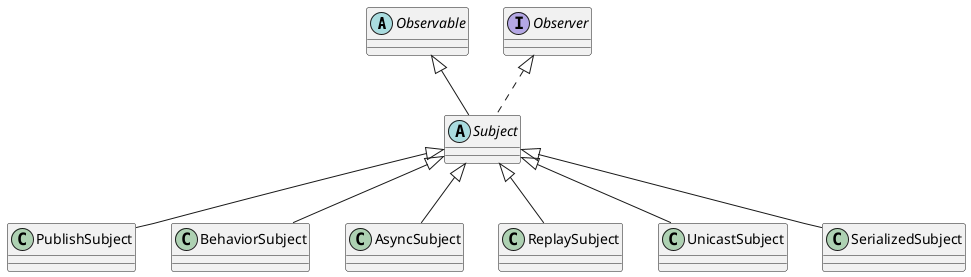 @startuml

abstract class Observable
interface Observer
abstract class Subject
class PublishSubject
class BehaviorSubject
class AsyncSubject
class ReplaySubject
class UnicastSubject
class SerializedSubject

Observable <|-- Subject
Observer <|.. Subject
Subject <|-- PublishSubject
Subject <|-- BehaviorSubject
Subject <|-- AsyncSubject
Subject <|-- ReplaySubject
Subject <|-- UnicastSubject
Subject <|-- SerializedSubject

@enduml
